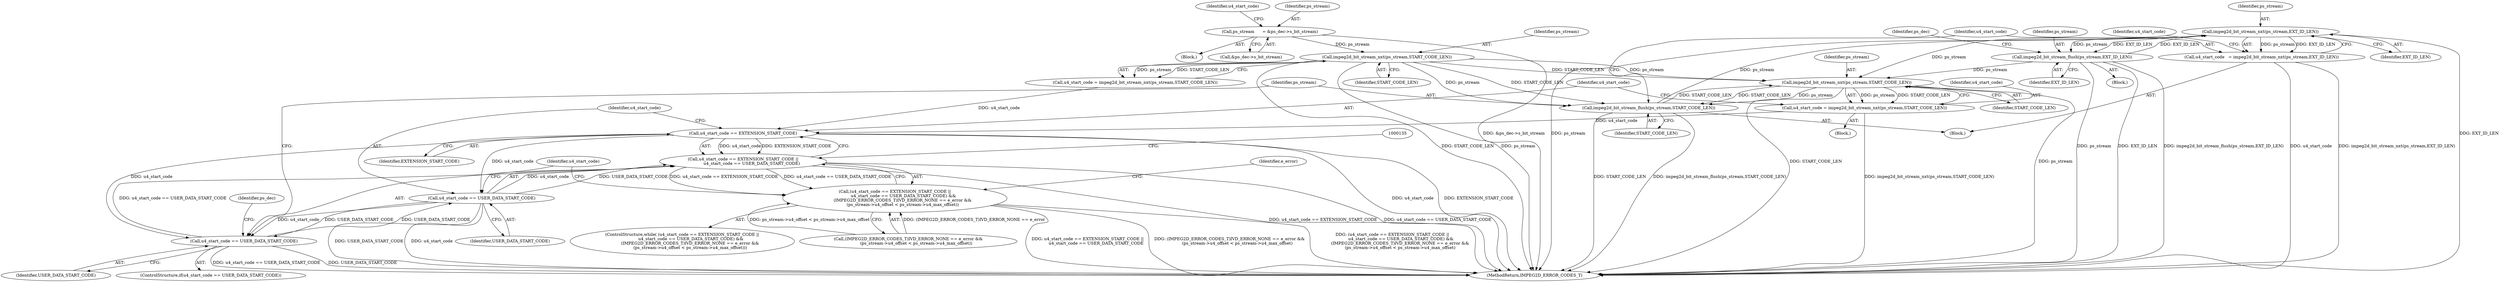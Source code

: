 digraph "0_Android_ffab15eb80630dc799eb410855c93525b75233c3_4@pointer" {
"1000160" [label="(Call,impeg2d_bit_stream_nxt(ps_stream,EXT_ID_LEN))"];
"1000155" [label="(Call,impeg2d_bit_stream_flush(ps_stream,START_CODE_LEN))"];
"1000184" [label="(Call,impeg2d_bit_stream_nxt(ps_stream,START_CODE_LEN))"];
"1000120" [label="(Call,impeg2d_bit_stream_nxt(ps_stream,START_CODE_LEN))"];
"1000112" [label="(Call,ps_stream      = &ps_dec->s_bit_stream)"];
"1000176" [label="(Call,impeg2d_bit_stream_flush(ps_stream,EXT_ID_LEN))"];
"1000160" [label="(Call,impeg2d_bit_stream_nxt(ps_stream,EXT_ID_LEN))"];
"1000158" [label="(Call,u4_start_code   = impeg2d_bit_stream_nxt(ps_stream,EXT_ID_LEN))"];
"1000182" [label="(Call,u4_start_code = impeg2d_bit_stream_nxt(ps_stream,START_CODE_LEN))"];
"1000126" [label="(Call,u4_start_code == EXTENSION_START_CODE)"];
"1000125" [label="(Call,u4_start_code == EXTENSION_START_CODE ||\n             u4_start_code == USER_DATA_START_CODE)"];
"1000124" [label="(Call,(u4_start_code == EXTENSION_START_CODE ||\n             u4_start_code == USER_DATA_START_CODE) &&\n            (IMPEG2D_ERROR_CODES_T)IVD_ERROR_NONE == e_error &&\n            (ps_stream->u4_offset < ps_stream->u4_max_offset))"];
"1000129" [label="(Call,u4_start_code == USER_DATA_START_CODE)"];
"1000147" [label="(Call,u4_start_code == USER_DATA_START_CODE)"];
"1000157" [label="(Identifier,START_CODE_LEN)"];
"1000123" [label="(ControlStructure,while( (u4_start_code == EXTENSION_START_CODE ||\n             u4_start_code == USER_DATA_START_CODE) &&\n            (IMPEG2D_ERROR_CODES_T)IVD_ERROR_NONE == e_error &&\n            (ps_stream->u4_offset < ps_stream->u4_max_offset)))"];
"1000180" [label="(Identifier,ps_dec)"];
"1000188" [label="(Identifier,e_error)"];
"1000112" [label="(Call,ps_stream      = &ps_dec->s_bit_stream)"];
"1000127" [label="(Identifier,u4_start_code)"];
"1000155" [label="(Call,impeg2d_bit_stream_flush(ps_stream,START_CODE_LEN))"];
"1000121" [label="(Identifier,ps_stream)"];
"1000158" [label="(Call,u4_start_code   = impeg2d_bit_stream_nxt(ps_stream,EXT_ID_LEN))"];
"1000148" [label="(Identifier,u4_start_code)"];
"1000183" [label="(Identifier,u4_start_code)"];
"1000129" [label="(Call,u4_start_code == USER_DATA_START_CODE)"];
"1000114" [label="(Call,&ps_dec->s_bit_stream)"];
"1000126" [label="(Call,u4_start_code == EXTENSION_START_CODE)"];
"1000178" [label="(Identifier,EXT_ID_LEN)"];
"1000159" [label="(Identifier,u4_start_code)"];
"1000124" [label="(Call,(u4_start_code == EXTENSION_START_CODE ||\n             u4_start_code == USER_DATA_START_CODE) &&\n            (IMPEG2D_ERROR_CODES_T)IVD_ERROR_NONE == e_error &&\n            (ps_stream->u4_offset < ps_stream->u4_max_offset))"];
"1000184" [label="(Call,impeg2d_bit_stream_nxt(ps_stream,START_CODE_LEN))"];
"1000125" [label="(Call,u4_start_code == EXTENSION_START_CODE ||\n             u4_start_code == USER_DATA_START_CODE)"];
"1000186" [label="(Identifier,START_CODE_LEN)"];
"1000113" [label="(Identifier,ps_stream)"];
"1000185" [label="(Identifier,ps_stream)"];
"1000152" [label="(Identifier,ps_dec)"];
"1000119" [label="(Identifier,u4_start_code)"];
"1000162" [label="(Identifier,EXT_ID_LEN)"];
"1000189" [label="(MethodReturn,IMPEG2D_ERROR_CODES_T)"];
"1000176" [label="(Call,impeg2d_bit_stream_flush(ps_stream,EXT_ID_LEN))"];
"1000128" [label="(Identifier,EXTENSION_START_CODE)"];
"1000118" [label="(Call,u4_start_code = impeg2d_bit_stream_nxt(ps_stream,START_CODE_LEN))"];
"1000149" [label="(Identifier,USER_DATA_START_CODE)"];
"1000165" [label="(Block,)"];
"1000120" [label="(Call,impeg2d_bit_stream_nxt(ps_stream,START_CODE_LEN))"];
"1000164" [label="(Identifier,u4_start_code)"];
"1000161" [label="(Identifier,ps_stream)"];
"1000182" [label="(Call,u4_start_code = impeg2d_bit_stream_nxt(ps_stream,START_CODE_LEN))"];
"1000122" [label="(Identifier,START_CODE_LEN)"];
"1000156" [label="(Identifier,ps_stream)"];
"1000145" [label="(Block,)"];
"1000147" [label="(Call,u4_start_code == USER_DATA_START_CODE)"];
"1000177" [label="(Identifier,ps_stream)"];
"1000132" [label="(Call,(IMPEG2D_ERROR_CODES_T)IVD_ERROR_NONE == e_error &&\n            (ps_stream->u4_offset < ps_stream->u4_max_offset))"];
"1000160" [label="(Call,impeg2d_bit_stream_nxt(ps_stream,EXT_ID_LEN))"];
"1000103" [label="(Block,)"];
"1000130" [label="(Identifier,u4_start_code)"];
"1000146" [label="(ControlStructure,if(u4_start_code == USER_DATA_START_CODE))"];
"1000154" [label="(Block,)"];
"1000131" [label="(Identifier,USER_DATA_START_CODE)"];
"1000160" -> "1000158"  [label="AST: "];
"1000160" -> "1000162"  [label="CFG: "];
"1000161" -> "1000160"  [label="AST: "];
"1000162" -> "1000160"  [label="AST: "];
"1000158" -> "1000160"  [label="CFG: "];
"1000160" -> "1000189"  [label="DDG: EXT_ID_LEN"];
"1000160" -> "1000189"  [label="DDG: ps_stream"];
"1000160" -> "1000158"  [label="DDG: ps_stream"];
"1000160" -> "1000158"  [label="DDG: EXT_ID_LEN"];
"1000155" -> "1000160"  [label="DDG: ps_stream"];
"1000176" -> "1000160"  [label="DDG: EXT_ID_LEN"];
"1000160" -> "1000176"  [label="DDG: ps_stream"];
"1000160" -> "1000176"  [label="DDG: EXT_ID_LEN"];
"1000160" -> "1000184"  [label="DDG: ps_stream"];
"1000155" -> "1000154"  [label="AST: "];
"1000155" -> "1000157"  [label="CFG: "];
"1000156" -> "1000155"  [label="AST: "];
"1000157" -> "1000155"  [label="AST: "];
"1000159" -> "1000155"  [label="CFG: "];
"1000155" -> "1000189"  [label="DDG: START_CODE_LEN"];
"1000155" -> "1000189"  [label="DDG: impeg2d_bit_stream_flush(ps_stream,START_CODE_LEN)"];
"1000184" -> "1000155"  [label="DDG: ps_stream"];
"1000184" -> "1000155"  [label="DDG: START_CODE_LEN"];
"1000120" -> "1000155"  [label="DDG: ps_stream"];
"1000120" -> "1000155"  [label="DDG: START_CODE_LEN"];
"1000155" -> "1000184"  [label="DDG: START_CODE_LEN"];
"1000184" -> "1000182"  [label="AST: "];
"1000184" -> "1000186"  [label="CFG: "];
"1000185" -> "1000184"  [label="AST: "];
"1000186" -> "1000184"  [label="AST: "];
"1000182" -> "1000184"  [label="CFG: "];
"1000184" -> "1000189"  [label="DDG: ps_stream"];
"1000184" -> "1000189"  [label="DDG: START_CODE_LEN"];
"1000184" -> "1000182"  [label="DDG: ps_stream"];
"1000184" -> "1000182"  [label="DDG: START_CODE_LEN"];
"1000120" -> "1000184"  [label="DDG: ps_stream"];
"1000120" -> "1000184"  [label="DDG: START_CODE_LEN"];
"1000176" -> "1000184"  [label="DDG: ps_stream"];
"1000120" -> "1000118"  [label="AST: "];
"1000120" -> "1000122"  [label="CFG: "];
"1000121" -> "1000120"  [label="AST: "];
"1000122" -> "1000120"  [label="AST: "];
"1000118" -> "1000120"  [label="CFG: "];
"1000120" -> "1000189"  [label="DDG: ps_stream"];
"1000120" -> "1000189"  [label="DDG: START_CODE_LEN"];
"1000120" -> "1000118"  [label="DDG: ps_stream"];
"1000120" -> "1000118"  [label="DDG: START_CODE_LEN"];
"1000112" -> "1000120"  [label="DDG: ps_stream"];
"1000112" -> "1000103"  [label="AST: "];
"1000112" -> "1000114"  [label="CFG: "];
"1000113" -> "1000112"  [label="AST: "];
"1000114" -> "1000112"  [label="AST: "];
"1000119" -> "1000112"  [label="CFG: "];
"1000112" -> "1000189"  [label="DDG: &ps_dec->s_bit_stream"];
"1000176" -> "1000165"  [label="AST: "];
"1000176" -> "1000178"  [label="CFG: "];
"1000177" -> "1000176"  [label="AST: "];
"1000178" -> "1000176"  [label="AST: "];
"1000180" -> "1000176"  [label="CFG: "];
"1000176" -> "1000189"  [label="DDG: ps_stream"];
"1000176" -> "1000189"  [label="DDG: EXT_ID_LEN"];
"1000176" -> "1000189"  [label="DDG: impeg2d_bit_stream_flush(ps_stream,EXT_ID_LEN)"];
"1000158" -> "1000154"  [label="AST: "];
"1000159" -> "1000158"  [label="AST: "];
"1000164" -> "1000158"  [label="CFG: "];
"1000158" -> "1000189"  [label="DDG: u4_start_code"];
"1000158" -> "1000189"  [label="DDG: impeg2d_bit_stream_nxt(ps_stream,EXT_ID_LEN)"];
"1000182" -> "1000145"  [label="AST: "];
"1000183" -> "1000182"  [label="AST: "];
"1000127" -> "1000182"  [label="CFG: "];
"1000182" -> "1000189"  [label="DDG: impeg2d_bit_stream_nxt(ps_stream,START_CODE_LEN)"];
"1000182" -> "1000126"  [label="DDG: u4_start_code"];
"1000126" -> "1000125"  [label="AST: "];
"1000126" -> "1000128"  [label="CFG: "];
"1000127" -> "1000126"  [label="AST: "];
"1000128" -> "1000126"  [label="AST: "];
"1000130" -> "1000126"  [label="CFG: "];
"1000125" -> "1000126"  [label="CFG: "];
"1000126" -> "1000189"  [label="DDG: u4_start_code"];
"1000126" -> "1000189"  [label="DDG: EXTENSION_START_CODE"];
"1000126" -> "1000125"  [label="DDG: u4_start_code"];
"1000126" -> "1000125"  [label="DDG: EXTENSION_START_CODE"];
"1000118" -> "1000126"  [label="DDG: u4_start_code"];
"1000126" -> "1000129"  [label="DDG: u4_start_code"];
"1000126" -> "1000147"  [label="DDG: u4_start_code"];
"1000125" -> "1000124"  [label="AST: "];
"1000125" -> "1000129"  [label="CFG: "];
"1000129" -> "1000125"  [label="AST: "];
"1000135" -> "1000125"  [label="CFG: "];
"1000124" -> "1000125"  [label="CFG: "];
"1000125" -> "1000189"  [label="DDG: u4_start_code == EXTENSION_START_CODE"];
"1000125" -> "1000189"  [label="DDG: u4_start_code == USER_DATA_START_CODE"];
"1000125" -> "1000124"  [label="DDG: u4_start_code == EXTENSION_START_CODE"];
"1000125" -> "1000124"  [label="DDG: u4_start_code == USER_DATA_START_CODE"];
"1000147" -> "1000125"  [label="DDG: u4_start_code == USER_DATA_START_CODE"];
"1000129" -> "1000125"  [label="DDG: u4_start_code"];
"1000129" -> "1000125"  [label="DDG: USER_DATA_START_CODE"];
"1000124" -> "1000123"  [label="AST: "];
"1000124" -> "1000132"  [label="CFG: "];
"1000132" -> "1000124"  [label="AST: "];
"1000148" -> "1000124"  [label="CFG: "];
"1000188" -> "1000124"  [label="CFG: "];
"1000124" -> "1000189"  [label="DDG: u4_start_code == EXTENSION_START_CODE ||\n             u4_start_code == USER_DATA_START_CODE"];
"1000124" -> "1000189"  [label="DDG: (IMPEG2D_ERROR_CODES_T)IVD_ERROR_NONE == e_error &&\n            (ps_stream->u4_offset < ps_stream->u4_max_offset)"];
"1000124" -> "1000189"  [label="DDG: (u4_start_code == EXTENSION_START_CODE ||\n             u4_start_code == USER_DATA_START_CODE) &&\n            (IMPEG2D_ERROR_CODES_T)IVD_ERROR_NONE == e_error &&\n            (ps_stream->u4_offset < ps_stream->u4_max_offset)"];
"1000132" -> "1000124"  [label="DDG: (IMPEG2D_ERROR_CODES_T)IVD_ERROR_NONE == e_error"];
"1000132" -> "1000124"  [label="DDG: ps_stream->u4_offset < ps_stream->u4_max_offset"];
"1000129" -> "1000131"  [label="CFG: "];
"1000130" -> "1000129"  [label="AST: "];
"1000131" -> "1000129"  [label="AST: "];
"1000129" -> "1000189"  [label="DDG: u4_start_code"];
"1000129" -> "1000189"  [label="DDG: USER_DATA_START_CODE"];
"1000147" -> "1000129"  [label="DDG: USER_DATA_START_CODE"];
"1000129" -> "1000147"  [label="DDG: u4_start_code"];
"1000129" -> "1000147"  [label="DDG: USER_DATA_START_CODE"];
"1000147" -> "1000146"  [label="AST: "];
"1000147" -> "1000149"  [label="CFG: "];
"1000148" -> "1000147"  [label="AST: "];
"1000149" -> "1000147"  [label="AST: "];
"1000152" -> "1000147"  [label="CFG: "];
"1000156" -> "1000147"  [label="CFG: "];
"1000147" -> "1000189"  [label="DDG: USER_DATA_START_CODE"];
"1000147" -> "1000189"  [label="DDG: u4_start_code == USER_DATA_START_CODE"];
}
